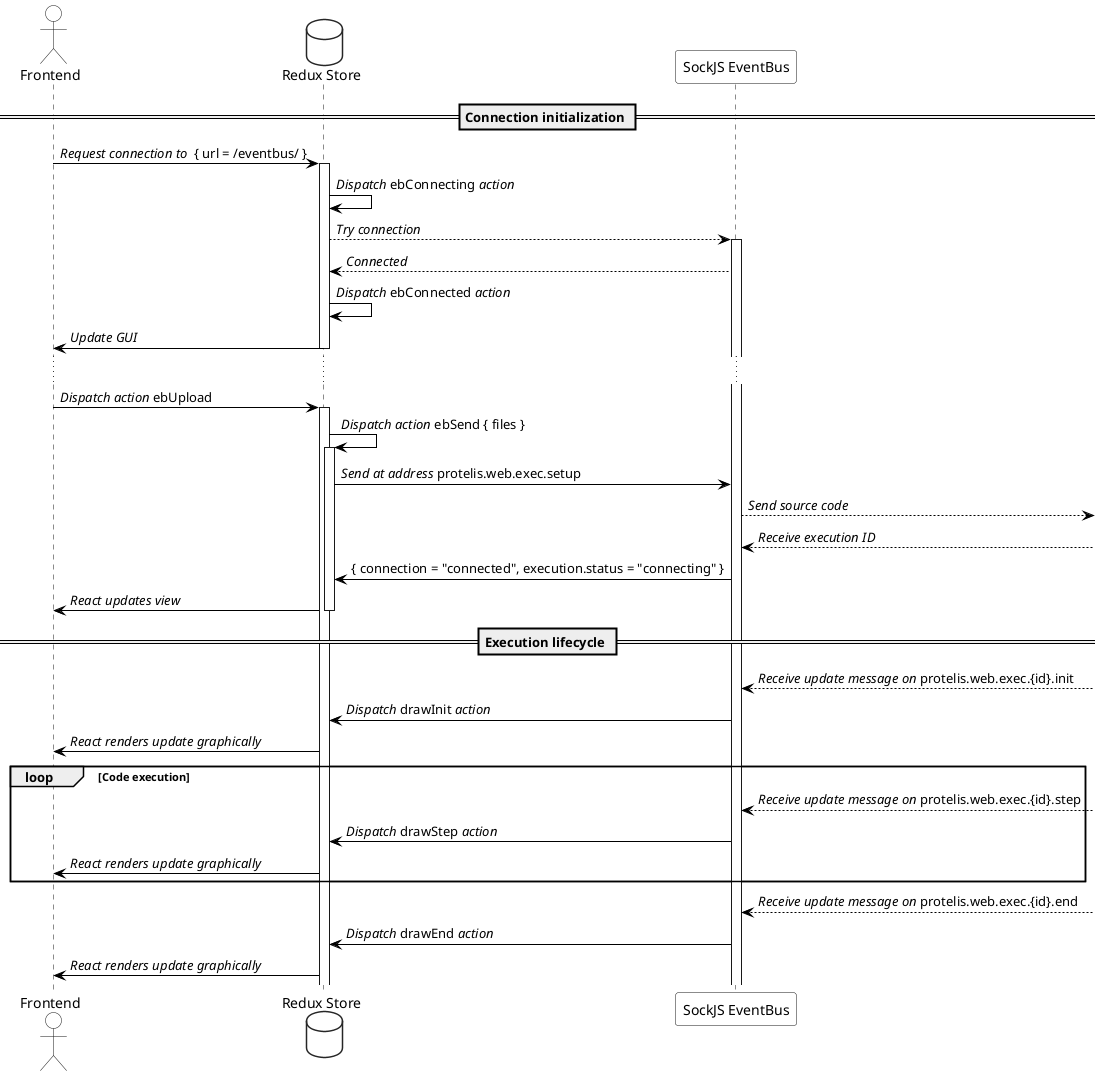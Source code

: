@startuml redux-eventbus

skinparam {
  linetype ortho
  monochrome true
  ArrowColor black
  backgroundColor transparent
  classBackgroundColor transparent
  ' style strictuml

  participantBackgroundColor transparent
  ' participantBorderColor black

  databaseBackgroundColor transparent
  ' databaseBorderColor FireBrick
  ' databaseBorderColor Crimson
  databaseBorderColor Maroon
  ' databaseBorderColor brown
  ' databaseBorderColor DarkRed
  ' databaseBorderColor black

  actorBackgroundColor transparent
  ' actorBorderColor black

  componentBackgroundColor transparent
  ' componentBorderColor black
}

actor Frontend as user
database "Redux Store" as store
participant "SockJS EventBus" as eb

== Connection initialization ==

user -> store++: <i>Request connection to </i> { url = /eventbus/ }
store -> store: <i>Dispatch</i> ebConnecting <i>action</i>
store --> eb++: <i>Try connection</i>
eb --> store: <i>Connected</i>
store -> store: <i>Dispatch</i> ebConnected <i>action</i>
store -> user: <i>Update GUI</i>
deactivate store
...
user -> store++: <i>Dispatch action</i> ebUpload
store -> store++: <i>Dispatch action</i> ebSend { files }
store -> eb: <i>Send at address</i> protelis.web.exec.setup
eb -->: <i>Send source code</i>
eb <--: <i>Receive execution ID</i>
eb -> store: { connection = "connected", execution.status = "connecting" }
store -> user: <i>React updates view</i>
deactivate store
' ...
' eb <--: <i>Initialization step done</i>
' eb -> store: { execution.status = "INIT" }
' store -> user: <i>React updates view</i>

== Execution lifecycle ==

' user -> store: { play = true }
' store -> eb: <i>Send start message on</i>: protelis.web.exec.{id}.init
' eb -->: <i>Send start message</i>
eb <--: <i>Receive update message on</i> protelis.web.exec.{id}.init
eb -> store: <I>Dispatch</i> drawInit <i>action</i>
store -> user: <i>React renders update graphically</i>
loop Code execution
  eb <--: <i>Receive update message on</i> protelis.web.exec.{id}.step
  eb -> store: <I>Dispatch</i> drawStep <i>action</i>
  store -> user: <i>React renders update graphically</i>
end
eb <--: <i>Receive update message on</i> protelis.web.exec.{id}.end
eb -> store: <I>Dispatch</i> drawEnd <i>action</i>
store -> user: <i>React renders update graphically</i>

@enduml
